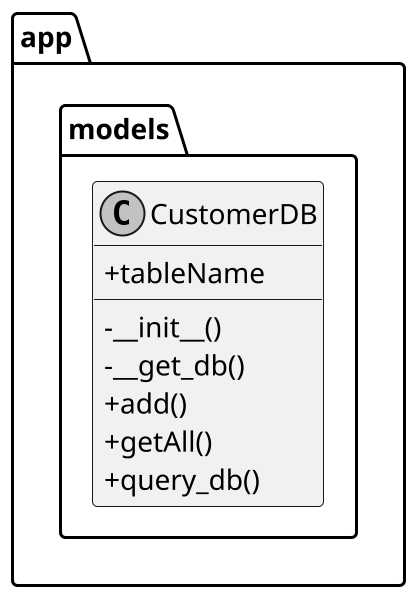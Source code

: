 @startuml
                skinparam monochrome true
                skinparam classAttributeIconSize 0
                scale 2
namespace app {
	namespace models {
		class CustomerDB {
			+tableName
			-__init__()
			-__get_db()
			+add()
			+getAll()
			+query_db()
		}
	}
}
@enduml